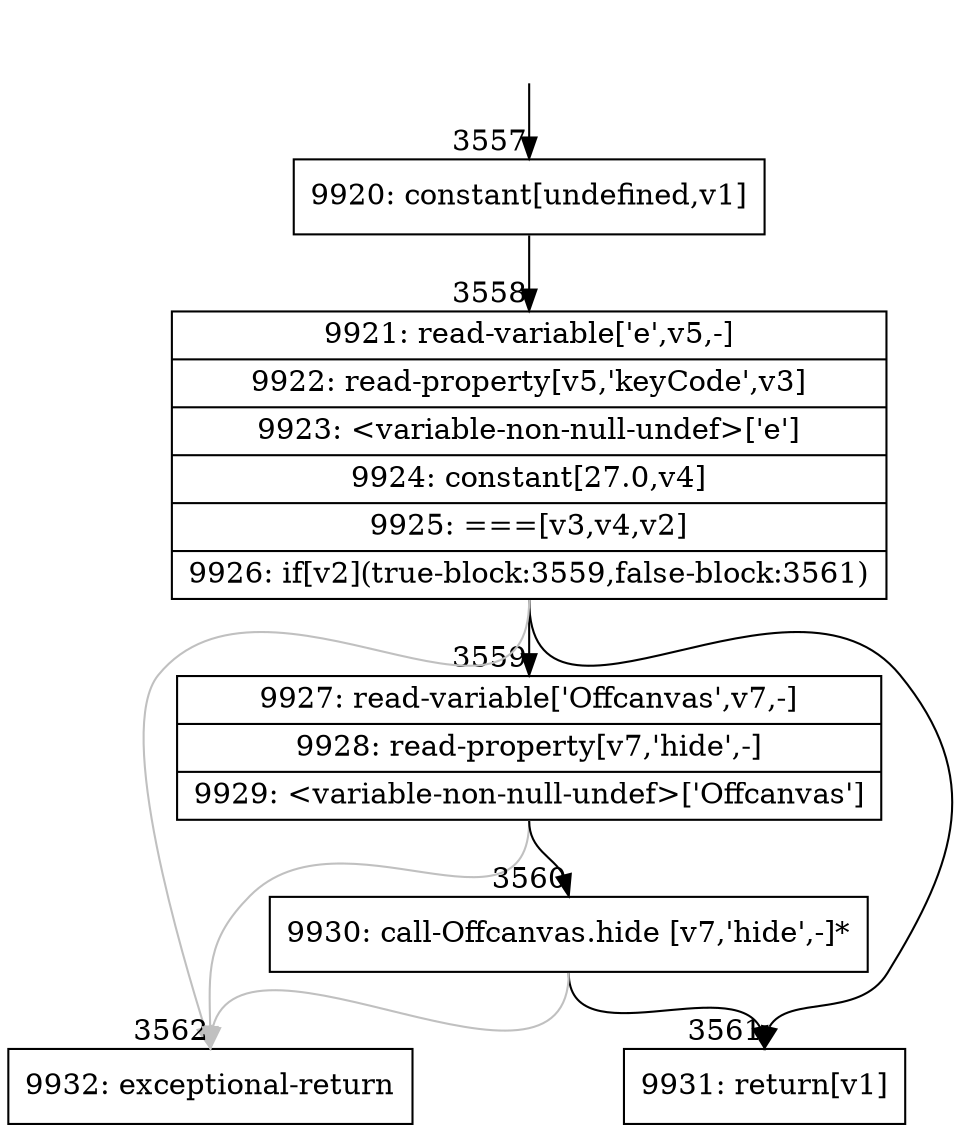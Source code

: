 digraph {
rankdir="TD"
BB_entry267[shape=none,label=""];
BB_entry267 -> BB3557 [tailport=s, headport=n, headlabel="    3557"]
BB3557 [shape=record label="{9920: constant[undefined,v1]}" ] 
BB3557 -> BB3558 [tailport=s, headport=n, headlabel="      3558"]
BB3558 [shape=record label="{9921: read-variable['e',v5,-]|9922: read-property[v5,'keyCode',v3]|9923: \<variable-non-null-undef\>['e']|9924: constant[27.0,v4]|9925: ===[v3,v4,v2]|9926: if[v2](true-block:3559,false-block:3561)}" ] 
BB3558 -> BB3559 [tailport=s, headport=n, headlabel="      3559"]
BB3558 -> BB3561 [tailport=s, headport=n, headlabel="      3561"]
BB3558 -> BB3562 [tailport=s, headport=n, color=gray, headlabel="      3562"]
BB3559 [shape=record label="{9927: read-variable['Offcanvas',v7,-]|9928: read-property[v7,'hide',-]|9929: \<variable-non-null-undef\>['Offcanvas']}" ] 
BB3559 -> BB3560 [tailport=s, headport=n, headlabel="      3560"]
BB3559 -> BB3562 [tailport=s, headport=n, color=gray]
BB3560 [shape=record label="{9930: call-Offcanvas.hide [v7,'hide',-]*}" ] 
BB3560 -> BB3561 [tailport=s, headport=n]
BB3560 -> BB3562 [tailport=s, headport=n, color=gray]
BB3561 [shape=record label="{9931: return[v1]}" ] 
BB3562 [shape=record label="{9932: exceptional-return}" ] 
//#$~ 2718
}
